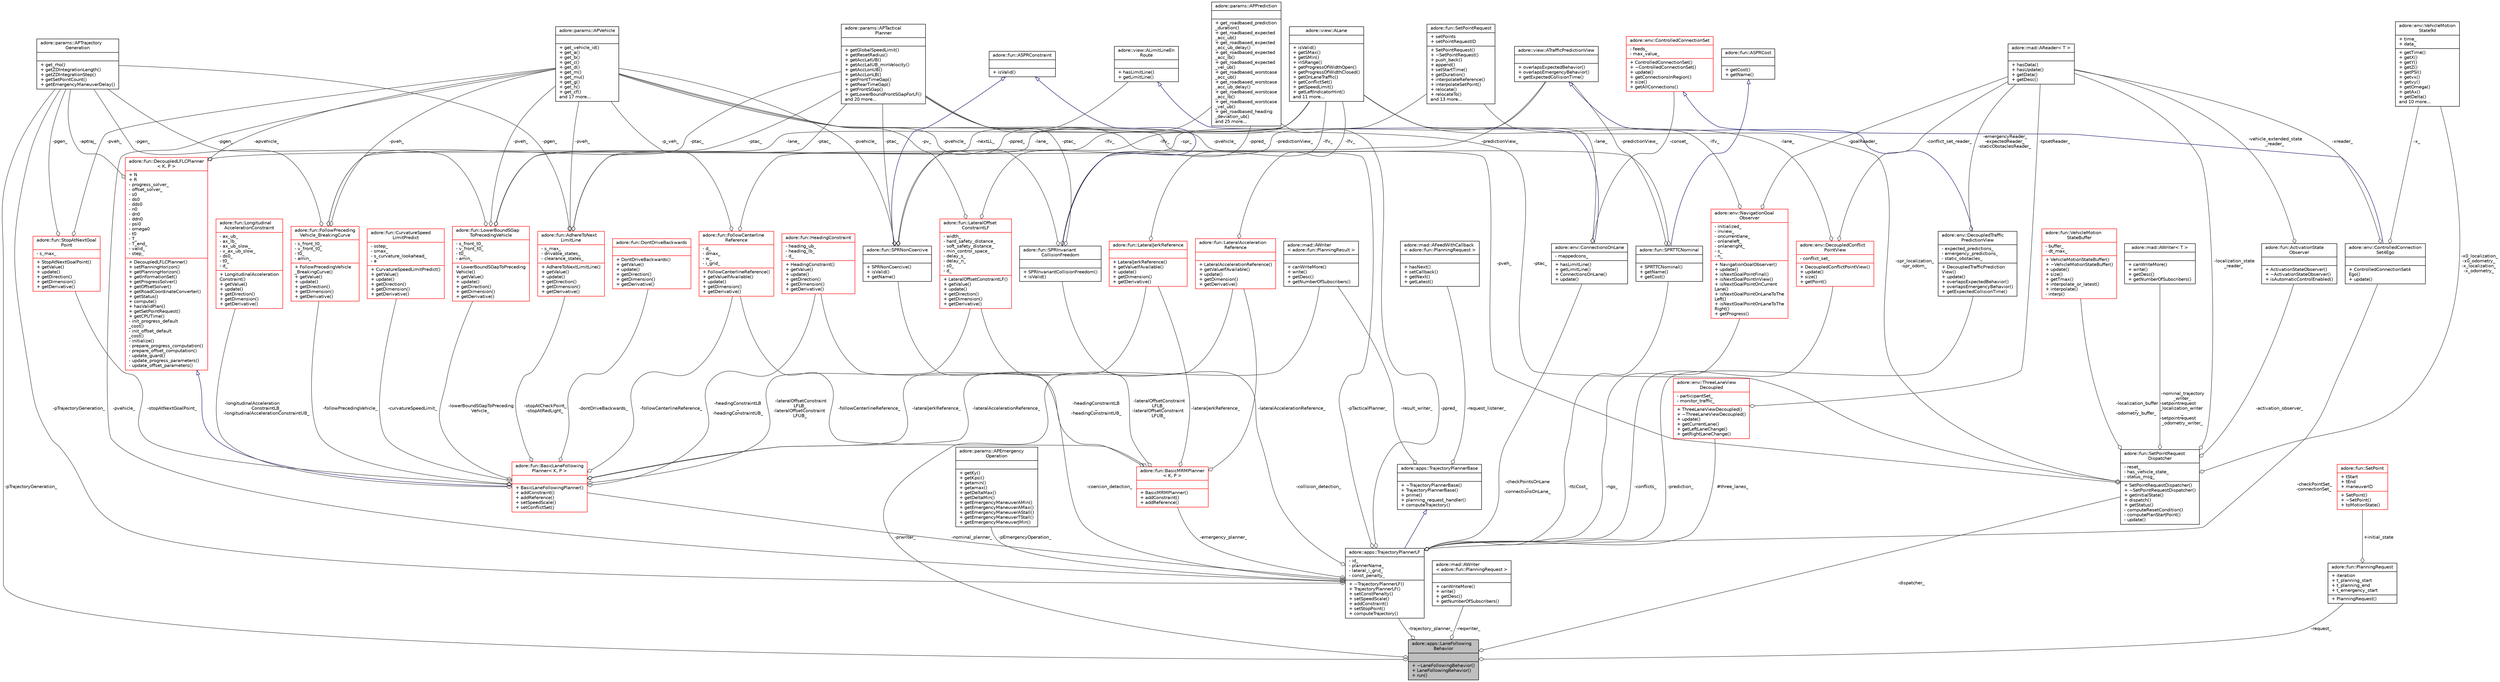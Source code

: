 digraph "adore::apps::LaneFollowingBehavior"
{
 // LATEX_PDF_SIZE
  edge [fontname="Helvetica",fontsize="10",labelfontname="Helvetica",labelfontsize="10"];
  node [fontname="Helvetica",fontsize="10",shape=record];
  Node1 [label="{adore::apps::LaneFollowing\lBehavior\n||+ ~LaneFollowingBehavior()\l+ LaneFollowingBehavior()\l+ run()\l}",height=0.2,width=0.4,color="black", fillcolor="grey75", style="filled", fontcolor="black",tooltip="Decision making and maneuver planning, which realizes lane following only. Basically a wrapper for tr..."];
  Node2 -> Node1 [color="grey25",fontsize="10",style="solid",label=" -pTrajectoryGeneration_" ,arrowhead="odiamond",fontname="Helvetica"];
  Node2 [label="{adore::params::APTrajectory\lGeneration\n||+ get_rho()\l+ getZDIntegrationLength()\l+ getZDIntegrationStep()\l+ getSetPointCount()\l+ getEmergencyManeuverDelay()\l}",height=0.2,width=0.4,color="black", fillcolor="white", style="filled",URL="$classadore_1_1params_1_1APTrajectoryGeneration.html",tooltip="abstract class containing parameters to configure the behaviour of trajectory generation"];
  Node3 -> Node1 [color="grey25",fontsize="10",style="solid",label=" -trajectory_planner_" ,arrowhead="odiamond",fontname="Helvetica"];
  Node3 [label="{adore::apps::TrajectoryPlannerLF\n|- id_\l- plannerName_\l- lateral_i_grid_\l- const_penalty_\l|+ ~TrajectoryPlannerLF()\l+ TrajectoryPlannerLF()\l+ setConstPenalty()\l+ setSpeedScale()\l+ addConstraint()\l+ setStopPoint()\l+ computeTrajectory()\l}",height=0.2,width=0.4,color="black", fillcolor="white", style="filled",URL="$classadore_1_1apps_1_1TrajectoryPlannerLF.html",tooltip="Decoupled trajectory planner, which uses TrajectoryPlannerBase to compute and provide a PlanningResul..."];
  Node4 -> Node3 [dir="back",color="midnightblue",fontsize="10",style="solid",arrowtail="onormal",fontname="Helvetica"];
  Node4 [label="{adore::apps::TrajectoryPlannerBase\n||+ ~TrajectoryPlannerBase()\l+ TrajectoryPlannerBase()\l+ prime()\l+ planning_request_handler()\l+ computeTrajectory()\l}",height=0.2,width=0.4,color="black", fillcolor="white", style="filled",URL="$classadore_1_1apps_1_1TrajectoryPlannerBase.html",tooltip="Base class for different trajectory planners: Handles communication w/ decision making module...."];
  Node5 -> Node4 [color="grey25",fontsize="10",style="solid",label=" -request_listener_" ,arrowhead="odiamond",fontname="Helvetica"];
  Node5 [label="{adore::mad::AFeedWithCallback\l\< adore::fun::PlanningRequest \>\n||+ hasNext()\l+ setCallback()\l+ getNext()\l+ getLatest()\l}",height=0.2,width=0.4,color="black", fillcolor="white", style="filled",URL="$classadore_1_1mad_1_1AFeedWithCallback.html",tooltip=" "];
  Node6 -> Node4 [color="grey25",fontsize="10",style="solid",label=" -result_writer_" ,arrowhead="odiamond",fontname="Helvetica"];
  Node6 [label="{adore::mad::AWriter\l\< adore::fun::PlanningResult \>\n||+ canWriteMore()\l+ write()\l+ getDesc()\l+ getNumberOfSubscribers()\l}",height=0.2,width=0.4,color="black", fillcolor="white", style="filled",URL="$classadore_1_1mad_1_1AWriter.html",tooltip=" "];
  Node7 -> Node3 [color="grey25",fontsize="10",style="solid",label=" -ttcCost_" ,arrowhead="odiamond",fontname="Helvetica"];
  Node7 [label="{adore::fun::SPRTTCNominal\n||+ SPRTTCNominal()\l+ getName()\l+ getCost()\l}",height=0.2,width=0.4,color="black", fillcolor="white", style="filled",URL="$classadore_1_1fun_1_1SPRTTCNominal.html",tooltip=" "];
  Node8 -> Node7 [dir="back",color="midnightblue",fontsize="10",style="solid",arrowtail="onormal",fontname="Helvetica"];
  Node8 [label="{adore::fun::ASPRCost\n||+ getCost()\l+ getName()\l}",height=0.2,width=0.4,color="black", fillcolor="white", style="filled",URL="$classadore_1_1fun_1_1ASPRCost.html",tooltip=" "];
  Node9 -> Node7 [color="grey25",fontsize="10",style="solid",label=" -pvehicle_" ,arrowhead="odiamond",fontname="Helvetica"];
  Node9 [label="{adore::params::APVehicle\n||+ get_vehicle_id()\l+ get_a()\l+ get_b()\l+ get_c()\l+ get_d()\l+ get_m()\l+ get_mu()\l+ get_g()\l+ get_h()\l+ get_cf()\land 17 more...\l}",height=0.2,width=0.4,color="black", fillcolor="white", style="filled",URL="$classadore_1_1params_1_1APVehicle.html",tooltip="abstract class for vehicle configuration related paremeters"];
  Node10 -> Node7 [color="grey25",fontsize="10",style="solid",label=" -predictionView_" ,arrowhead="odiamond",fontname="Helvetica"];
  Node10 [label="{adore::view::ATrafficPredictionView\n||+ overlapsExpectedBehavior()\l+ overlapsEmergencyBehavior()\l+ getExpectedCollisionTime()\l}",height=0.2,width=0.4,color="black", fillcolor="white", style="filled",URL="$classadore_1_1view_1_1ATrafficPredictionView.html",tooltip=" "];
  Node2 -> Node3 [color="grey25",fontsize="10",style="solid",label=" -pTrajectoryGeneration_" ,arrowhead="odiamond",fontname="Helvetica"];
  Node11 -> Node3 [color="grey25",fontsize="10",style="solid",label=" -ppred_" ,arrowhead="odiamond",fontname="Helvetica"];
  Node11 [label="{adore::params::APPrediction\n||+ get_roadbased_prediction\l_duration()\l+ get_roadbased_expected\l_acc_ub()\l+ get_roadbased_expected\l_acc_ub_delay()\l+ get_roadbased_expected\l_acc_lb()\l+ get_roadbased_expected\l_vel_ub()\l+ get_roadbased_worstcase\l_acc_ub()\l+ get_roadbased_worstcase\l_acc_ub_delay()\l+ get_roadbased_worstcase\l_acc_lb()\l+ get_roadbased_worstcase\l_vel_ub()\l+ get_roadbased_heading\l_deviation_ub()\land 25 more...\l}",height=0.2,width=0.4,color="black", fillcolor="white", style="filled",URL="$classadore_1_1params_1_1APPrediction.html",tooltip="parameter interface for parameters related to prediction"];
  Node12 -> Node3 [color="grey25",fontsize="10",style="solid",label=" -collision_detection_" ,arrowhead="odiamond",fontname="Helvetica"];
  Node12 [label="{adore::fun::SPRInvariant\lCollisionFreedom\n||+ SPRInvariantCollisionFreedom()\l+ isValid()\l}",height=0.2,width=0.4,color="black", fillcolor="white", style="filled",URL="$classadore_1_1fun_1_1SPRInvariantCollisionFreedom.html",tooltip=" "];
  Node13 -> Node12 [dir="back",color="midnightblue",fontsize="10",style="solid",arrowtail="onormal",fontname="Helvetica"];
  Node13 [label="{adore::fun::ASPRConstraint\n||+ isValid()\l}",height=0.2,width=0.4,color="black", fillcolor="white", style="filled",URL="$classadore_1_1fun_1_1ASPRConstraint.html",tooltip=" "];
  Node11 -> Node12 [color="grey25",fontsize="10",style="solid",label=" -ppred_" ,arrowhead="odiamond",fontname="Helvetica"];
  Node9 -> Node12 [color="grey25",fontsize="10",style="solid",label=" -pvehicle_" ,arrowhead="odiamond",fontname="Helvetica"];
  Node14 -> Node12 [color="grey25",fontsize="10",style="solid",label=" -ptac_" ,arrowhead="odiamond",fontname="Helvetica"];
  Node14 [label="{adore::params::APTactical\lPlanner\n||+ getGlobalSpeedLimit()\l+ getResetRadius()\l+ getAccLatUB()\l+ getAccLatUB_minVelocity()\l+ getAccLonUB()\l+ getAccLonLB()\l+ getFrontTimeGap()\l+ getRearTimeGap()\l+ getFrontSGap()\l+ getLowerBoundFrontSGapForLF()\land 20 more...\l}",height=0.2,width=0.4,color="black", fillcolor="white", style="filled",URL="$classadore_1_1params_1_1APTacticalPlanner.html",tooltip="abstract classs containing parameters to configure aspects and constraints of the tactical planner"];
  Node10 -> Node12 [color="grey25",fontsize="10",style="solid",label=" -predictionView_" ,arrowhead="odiamond",fontname="Helvetica"];
  Node15 -> Node3 [color="grey25",fontsize="10",style="solid",label=" -pEmergencyOperation_" ,arrowhead="odiamond",fontname="Helvetica"];
  Node15 [label="{adore::params::APEmergency\lOperation\n||+ getKy()\l+ getKpsi()\l+ getamin()\l+ getamax()\l+ getDeltaMax()\l+ getDeltaMin()\l+ getEmergencyManeuverAMin()\l+ getEmergencyManeuverAMax()\l+ getEmergencyManeuverAStall()\l+ getEmergencyManeuverTStall()\l+ getEmergencyManeuverJMin()\l}",height=0.2,width=0.4,color="black", fillcolor="white", style="filled",URL="$classadore_1_1params_1_1APEmergencyOperation.html",tooltip="abstract class containing parameters concerning emergency operation behaviour"];
  Node9 -> Node3 [color="grey25",fontsize="10",style="solid",label=" -pvehicle_" ,arrowhead="odiamond",fontname="Helvetica"];
  Node16 -> Node3 [color="grey25",fontsize="10",style="solid",label=" -checkPointsOnLane\l_\n-connectionsOnLane_" ,arrowhead="odiamond",fontname="Helvetica"];
  Node16 [label="{adore::env::ConnectionsOnLane\n|- mappedcons_\l|+ hasLimitLine()\l+ getLimitLine()\l+ ConnectionsOnLane()\l+ update()\l}",height=0.2,width=0.4,color="black", fillcolor="white", style="filled",URL="$classadore_1_1env_1_1ConnectionsOnLane.html",tooltip=" "];
  Node17 -> Node16 [dir="back",color="midnightblue",fontsize="10",style="solid",arrowtail="onormal",fontname="Helvetica"];
  Node17 [label="{adore::view::ALimitLineEn\lRoute\n||+ hasLimitLine()\l+ getLimitLine()\l}",height=0.2,width=0.4,color="black", fillcolor="white", style="filled",URL="$classadore_1_1view_1_1ALimitLineEnRoute.html",tooltip=" "];
  Node18 -> Node16 [color="grey25",fontsize="10",style="solid",label=" -lane_" ,arrowhead="odiamond",fontname="Helvetica"];
  Node18 [label="{adore::view::ALane\n||+ isValid()\l+ getSMax()\l+ getSMin()\l+ inSRange()\l+ getProgressOfWidthOpen()\l+ getProgressOfWidthClosed()\l+ getOnLaneTraffic()\l+ getConflictSet()\l+ getSpeedLimit()\l+ getLeftIndicatorHint()\land 11 more...\l}",height=0.2,width=0.4,color="black", fillcolor="white", style="filled",URL="$classadore_1_1view_1_1ALane.html",tooltip=" "];
  Node19 -> Node16 [color="grey25",fontsize="10",style="solid",label=" -conset_" ,arrowhead="odiamond",fontname="Helvetica"];
  Node19 [label="{adore::env::ControlledConnectionSet\n|- feeds_\l- max_value_\l|+ ControlledConnectionSet()\l+ ~ControlledConnectionSet()\l+ update()\l+ getConnectionsInRegion()\l+ size()\l+ getAllConnections()\l}",height=0.2,width=0.4,color="red", fillcolor="white", style="filled",URL="$classadore_1_1env_1_1ControlledConnectionSet.html",tooltip=" "];
  Node14 -> Node3 [color="grey25",fontsize="10",style="solid",label=" -pTacticalPlanner_" ,arrowhead="odiamond",fontname="Helvetica"];
  Node23 -> Node3 [color="grey25",fontsize="10",style="solid",label=" -nominal_planner_" ,arrowhead="odiamond",fontname="Helvetica"];
  Node23 [label="{adore::fun::BasicLaneFollowing\lPlanner\< K, P \>\n||+ BasicLaneFollowingPlanner()\l+ addConstraint()\l+ addReference()\l+ setSpeedScale()\l+ setConflictSet()\l}",height=0.2,width=0.4,color="red", fillcolor="white", style="filled",URL="$classadore_1_1fun_1_1BasicLaneFollowingPlanner.html",tooltip=" "];
  Node24 -> Node23 [dir="back",color="midnightblue",fontsize="10",style="solid",arrowtail="onormal",fontname="Helvetica"];
  Node24 [label="{adore::fun::DecoupledLFLCPlanner\l\< K, P \>\n|+ N\l+ R\l- progress_solver_\l- offset_solver_\l- s0\l- ds0\l- dds0\l- n0\l- dn0\l- ddn0\l- psi0\l- omega0\l- t0\l- T_\l- T_end_\l- valid_\l- step_\l|+ DecoupledLFLCPlanner()\l+ setPlanningHorizon()\l+ getPlanningHorizon()\l+ getInformationSet()\l+ getProgressSolver()\l+ getOffsetSolver()\l+ getRoadCoordinateConverter()\l+ getStatus()\l+ compute()\l+ hasValidPlan()\l+ getSetPointRequest()\l+ getCPUTime()\l- init_progress_default\l_cost()\l- init_offset_default\l_cost()\l- initialize()\l- prepare_progress_computation()\l- prepare_offset_computation()\l- update_guard()\l- update_progress_parameters()\l- update_offset_parameters()\l}",height=0.2,width=0.4,color="red", fillcolor="white", style="filled",URL="$classadore_1_1fun_1_1DecoupledLFLCPlanner.html",tooltip=" "];
  Node2 -> Node24 [color="grey25",fontsize="10",style="solid",label=" -aptraj_" ,arrowhead="odiamond",fontname="Helvetica"];
  Node9 -> Node24 [color="grey25",fontsize="10",style="solid",label=" -apvehicle_" ,arrowhead="odiamond",fontname="Helvetica"];
  Node29 -> Node24 [color="grey25",fontsize="10",style="solid",label=" -spr_" ,arrowhead="odiamond",fontname="Helvetica"];
  Node29 [label="{adore::fun::SetPointRequest\n|+ setPoints\l+ setPointRequestID\l|+ SetPointRequest()\l+ ~SetPointRequest()\l+ push_back()\l+ append()\l+ setStartTime()\l+ getDuration()\l+ interpolateReference()\l+ interpolateSetPoint()\l+ relocate()\l+ relocateTo()\land 13 more...\l}",height=0.2,width=0.4,color="black", fillcolor="white", style="filled",URL="$classadore_1_1fun_1_1SetPointRequest.html",tooltip=" "];
  Node34 -> Node23 [color="grey25",fontsize="10",style="solid",label=" -headingConstraintLB\l_\n-headingConstraintUB_" ,arrowhead="odiamond",fontname="Helvetica"];
  Node34 [label="{adore::fun::HeadingConstraint\n|- heading_ub_\l- heading_lb_\l- d_\l|+ HeadingConstraint()\l+ getValue()\l+ update()\l+ getDirection()\l+ getDimension()\l+ getDerivative()\l}",height=0.2,width=0.4,color="red", fillcolor="white", style="filled",URL="$classadore_1_1fun_1_1HeadingConstraint.html",tooltip=" "];
  Node36 -> Node23 [color="grey25",fontsize="10",style="solid",label=" -followCenterlineReference_" ,arrowhead="odiamond",fontname="Helvetica"];
  Node36 [label="{adore::fun::FollowCenterline\lReference\n|- d_\l- dmax_\l- w_\l- i_grid_\l|+ FollowCenterlineReference()\l+ getValueIfAvailable()\l+ update()\l+ getDimension()\l+ getDerivative()\l}",height=0.2,width=0.4,color="red", fillcolor="white", style="filled",URL="$classadore_1_1fun_1_1FollowCenterlineReference.html",tooltip=" "];
  Node9 -> Node36 [color="grey25",fontsize="10",style="solid",label=" -p_veh_" ,arrowhead="odiamond",fontname="Helvetica"];
  Node18 -> Node36 [color="grey25",fontsize="10",style="solid",label=" -lfv_" ,arrowhead="odiamond",fontname="Helvetica"];
  Node38 -> Node23 [color="grey25",fontsize="10",style="solid",label=" -curvatureSpeedLimit_" ,arrowhead="odiamond",fontname="Helvetica"];
  Node38 [label="{adore::fun::CurvatureSpeed\lLimitPredict\n|- sstep_\l- smax_\l- s_curvature_lookahead_\l- a\l|+ CurvatureSpeedLimitPredict()\l+ getValue()\l+ update()\l+ getDirection()\l+ getDimension()\l+ getDerivative()\l}",height=0.2,width=0.4,color="red", fillcolor="white", style="filled",URL="$classadore_1_1fun_1_1CurvatureSpeedLimitPredict.html",tooltip=" "];
  Node40 -> Node23 [color="grey25",fontsize="10",style="solid",label=" -lowerBoundSGapToPreceding\lVehicle_" ,arrowhead="odiamond",fontname="Helvetica"];
  Node40 [label="{adore::fun::LowerBoundSGap\lToPrecedingVehicle\n|- s_front_t0_\l- v_front_t0_\l- t0_\l- amin_\l|+ LowerBoundSGapToPreceding\lVehicle()\l+ getValue()\l+ update()\l+ getDirection()\l+ getDimension()\l+ getDerivative()\l}",height=0.2,width=0.4,color="red", fillcolor="white", style="filled",URL="$classadore_1_1fun_1_1LowerBoundSGapToPrecedingVehicle.html",tooltip=" "];
  Node2 -> Node40 [color="grey25",fontsize="10",style="solid",label=" -pgen_" ,arrowhead="odiamond",fontname="Helvetica"];
  Node9 -> Node40 [color="grey25",fontsize="10",style="solid",label=" -pveh_" ,arrowhead="odiamond",fontname="Helvetica"];
  Node18 -> Node40 [color="grey25",fontsize="10",style="solid",label=" -lane_" ,arrowhead="odiamond",fontname="Helvetica"];
  Node14 -> Node40 [color="grey25",fontsize="10",style="solid",label=" -ptac_" ,arrowhead="odiamond",fontname="Helvetica"];
  Node41 -> Node23 [color="grey25",fontsize="10",style="solid",label=" -dontDriveBackwards_" ,arrowhead="odiamond",fontname="Helvetica"];
  Node41 [label="{adore::fun::DontDriveBackwards\n||+ DontDriveBackwards()\l+ getValue()\l+ update()\l+ getDirection()\l+ getDimension()\l+ getDerivative()\l}",height=0.2,width=0.4,color="red", fillcolor="white", style="filled",URL="$classadore_1_1fun_1_1DontDriveBackwards.html",tooltip=" "];
  Node42 -> Node23 [color="grey25",fontsize="10",style="solid",label=" -lateralOffsetConstraint\lLFLB_\n-lateralOffsetConstraint\lLFUB_" ,arrowhead="odiamond",fontname="Helvetica"];
  Node42 [label="{adore::fun::LateralOffset\lConstraintLF\n|- width_\l- hard_safety_distance_\l- soft_safety_distance_\l- min_control_space_\l- delay_s_\l- delay_n_\l- s0_\l- d_\l|+ LateralOffsetConstraintLF()\l+ getValue()\l+ update()\l+ getDirection()\l+ getDimension()\l+ getDerivative()\l}",height=0.2,width=0.4,color="red", fillcolor="white", style="filled",URL="$classadore_1_1fun_1_1LateralOffsetConstraintLF.html",tooltip=" "];
  Node9 -> Node42 [color="grey25",fontsize="10",style="solid",label=" -pv_" ,arrowhead="odiamond",fontname="Helvetica"];
  Node18 -> Node42 [color="grey25",fontsize="10",style="solid",label=" -lfv_" ,arrowhead="odiamond",fontname="Helvetica"];
  Node43 -> Node23 [color="grey25",fontsize="10",style="solid",label=" -lateralJerkReference_" ,arrowhead="odiamond",fontname="Helvetica"];
  Node43 [label="{adore::fun::LateralJerkReference\n||+ LateralJerkReference()\l+ getValueIfAvailable()\l+ update()\l+ getDimension()\l+ getDerivative()\l}",height=0.2,width=0.4,color="red", fillcolor="white", style="filled",URL="$classadore_1_1fun_1_1LateralJerkReference.html",tooltip=" "];
  Node18 -> Node43 [color="grey25",fontsize="10",style="solid",label=" -lfv_" ,arrowhead="odiamond",fontname="Helvetica"];
  Node44 -> Node23 [color="grey25",fontsize="10",style="solid",label=" -stopAtNextGoalPoint_" ,arrowhead="odiamond",fontname="Helvetica"];
  Node44 [label="{adore::fun::StopAtNextGoal\lPoint\n|- s_max_\l|+ StopAtNextGoalPoint()\l+ getValue()\l+ update()\l+ getDirection()\l+ getDimension()\l+ getDerivative()\l}",height=0.2,width=0.4,color="red", fillcolor="white", style="filled",URL="$classadore_1_1fun_1_1StopAtNextGoalPoint.html",tooltip=" "];
  Node2 -> Node44 [color="grey25",fontsize="10",style="solid",label=" -pgen_" ,arrowhead="odiamond",fontname="Helvetica"];
  Node9 -> Node44 [color="grey25",fontsize="10",style="solid",label=" -pveh_" ,arrowhead="odiamond",fontname="Helvetica"];
  Node46 -> Node23 [color="grey25",fontsize="10",style="solid",label=" -lateralAccelerationReference_" ,arrowhead="odiamond",fontname="Helvetica"];
  Node46 [label="{adore::fun::LateralAcceleration\lReference\n||+ LateralAccelerationReference()\l+ getValueIfAvailable()\l+ update()\l+ getDimension()\l+ getDerivative()\l}",height=0.2,width=0.4,color="red", fillcolor="white", style="filled",URL="$classadore_1_1fun_1_1LateralAccelerationReference.html",tooltip=" "];
  Node18 -> Node46 [color="grey25",fontsize="10",style="solid",label=" -lfv_" ,arrowhead="odiamond",fontname="Helvetica"];
  Node47 -> Node23 [color="grey25",fontsize="10",style="solid",label=" -longitudinalAcceleration\lConstraintLB_\n-longitudinalAccelerationConstraintUB_" ,arrowhead="odiamond",fontname="Helvetica"];
  Node47 [label="{adore::fun::Longitudinal\lAccelerationConstraint\n|- ax_ub_\l- ax_lb_\l- ax_ub_slow_\l- v_ax_ub_slow_\l- ds0_\l- t0_\l- d_\l|+ LongitudinalAcceleration\lConstraint()\l+ getValue()\l+ update()\l+ getDirection()\l+ getDimension()\l+ getDerivative()\l}",height=0.2,width=0.4,color="red", fillcolor="white", style="filled",URL="$classadore_1_1fun_1_1LongitudinalAccelerationConstraint.html",tooltip=" "];
  Node48 -> Node23 [color="grey25",fontsize="10",style="solid",label=" -stopAtCheckPoint_\n-stopAtRedLight_" ,arrowhead="odiamond",fontname="Helvetica"];
  Node48 [label="{adore::fun::AdhereToNext\lLimitLine\n|- s_max_\l- drivable_states_\l- clearance_states_\l|+ AdhereToNextLimitLine()\l+ getValue()\l+ update()\l+ getDirection()\l+ getDimension()\l+ getDerivative()\l}",height=0.2,width=0.4,color="red", fillcolor="white", style="filled",URL="$classadore_1_1fun_1_1AdhereToNextLimitLine.html",tooltip=" "];
  Node2 -> Node48 [color="grey25",fontsize="10",style="solid",label=" -pgen_" ,arrowhead="odiamond",fontname="Helvetica"];
  Node9 -> Node48 [color="grey25",fontsize="10",style="solid",label=" -pveh_" ,arrowhead="odiamond",fontname="Helvetica"];
  Node14 -> Node48 [color="grey25",fontsize="10",style="solid",label=" -ptac_" ,arrowhead="odiamond",fontname="Helvetica"];
  Node17 -> Node48 [color="grey25",fontsize="10",style="solid",label=" -nextLL_" ,arrowhead="odiamond",fontname="Helvetica"];
  Node49 -> Node23 [color="grey25",fontsize="10",style="solid",label=" -followPrecedingVehicle_" ,arrowhead="odiamond",fontname="Helvetica"];
  Node49 [label="{adore::fun::FollowPreceding\lVehicle_BreakingCurve\n|- s_front_t0_\l- v_front_t0_\l- t0_\l- amin_\l|+ FollowPrecedingVehicle\l_BreakingCurve()\l+ getValue()\l+ update()\l+ getDirection()\l+ getDimension()\l+ getDerivative()\l}",height=0.2,width=0.4,color="red", fillcolor="white", style="filled",URL="$classadore_1_1fun_1_1FollowPrecedingVehicle__BreakingCurve.html",tooltip=" "];
  Node2 -> Node49 [color="grey25",fontsize="10",style="solid",label=" -pgen_" ,arrowhead="odiamond",fontname="Helvetica"];
  Node9 -> Node49 [color="grey25",fontsize="10",style="solid",label=" -pveh_" ,arrowhead="odiamond",fontname="Helvetica"];
  Node18 -> Node49 [color="grey25",fontsize="10",style="solid",label=" -lane_" ,arrowhead="odiamond",fontname="Helvetica"];
  Node14 -> Node49 [color="grey25",fontsize="10",style="solid",label=" -ptac_" ,arrowhead="odiamond",fontname="Helvetica"];
  Node59 -> Node3 [color="grey25",fontsize="10",style="solid",label=" -prediction_" ,arrowhead="odiamond",fontname="Helvetica"];
  Node59 [label="{adore::env::DecoupledTraffic\lPredictionView\n|- expected_predictions_\l- emergency_predictions_\l- static_obstacles_\l|+ DecoupledTrafficPrediction\lView()\l+ update()\l+ overlapsExpectedBehavior()\l+ overlapsEmergencyBehavior()\l+ getExpectedCollisionTime()\l}",height=0.2,width=0.4,color="black", fillcolor="white", style="filled",URL="$classadore_1_1env_1_1DecoupledTrafficPredictionView.html",tooltip=" "];
  Node10 -> Node59 [dir="back",color="midnightblue",fontsize="10",style="solid",arrowtail="onormal",fontname="Helvetica"];
  Node60 -> Node59 [color="grey25",fontsize="10",style="solid",label=" -emergencyReader_\n-expectedReader_\n-staticObstaclesReader_" ,arrowhead="odiamond",fontname="Helvetica"];
  Node60 [label="{adore::mad::AReader\< T \>\n||+ hasData()\l+ hasUpdate()\l+ getData()\l+ getDesc()\l}",height=0.2,width=0.4,color="black", fillcolor="white", style="filled",URL="$classadore_1_1mad_1_1AReader.html",tooltip=" "];
  Node61 -> Node3 [color="grey25",fontsize="10",style="solid",label=" -ngo_" ,arrowhead="odiamond",fontname="Helvetica"];
  Node61 [label="{adore::env::NavigationGoal\lObserver\n|- initialized_\l- inview_\l- oncurrentlane_\l- onlaneleft_\l- onlaneright_\l- s_\l- n_\l|+ NavigationGoalObserver()\l+ update()\l+ isNextGoalPointFinal()\l+ isNextGoalPointInView()\l+ isNextGoalPointOnCurrent\lLane()\l+ isNextGoalPointOnLaneToThe\lLeft()\l+ isNextGoalPointOnLaneToThe\lRight()\l+ getProgress()\l}",height=0.2,width=0.4,color="red", fillcolor="white", style="filled",URL="$classadore_1_1env_1_1NavigationGoalObserver.html",tooltip=" "];
  Node60 -> Node61 [color="grey25",fontsize="10",style="solid",label=" -goalReader_" ,arrowhead="odiamond",fontname="Helvetica"];
  Node18 -> Node61 [color="grey25",fontsize="10",style="solid",label=" -lfv_" ,arrowhead="odiamond",fontname="Helvetica"];
  Node66 -> Node3 [color="grey25",fontsize="10",style="solid",label=" -conflicts_" ,arrowhead="odiamond",fontname="Helvetica"];
  Node66 [label="{adore::env::DecoupledConflict\lPointView\n|- conflict_set_\l|+ DecoupledConflictPointView()\l+ update()\l+ size()\l+ getPoint()\l}",height=0.2,width=0.4,color="red", fillcolor="white", style="filled",URL="$classadore_1_1env_1_1DecoupledConflictPointView.html",tooltip=" "];
  Node60 -> Node66 [color="grey25",fontsize="10",style="solid",label=" -conflict_set_reader_" ,arrowhead="odiamond",fontname="Helvetica"];
  Node18 -> Node66 [color="grey25",fontsize="10",style="solid",label=" -lane_" ,arrowhead="odiamond",fontname="Helvetica"];
  Node67 -> Node3 [color="grey25",fontsize="10",style="solid",label=" -coercion_detection_" ,arrowhead="odiamond",fontname="Helvetica"];
  Node67 [label="{adore::fun::SPRNonCoercive\n||+ SPRNonCoercive()\l+ isValid()\l+ getName()\l}",height=0.2,width=0.4,color="black", fillcolor="white", style="filled",URL="$classadore_1_1fun_1_1SPRNonCoercive.html",tooltip=" "];
  Node13 -> Node67 [dir="back",color="midnightblue",fontsize="10",style="solid",arrowtail="onormal",fontname="Helvetica"];
  Node11 -> Node67 [color="grey25",fontsize="10",style="solid",label=" -ppred_" ,arrowhead="odiamond",fontname="Helvetica"];
  Node9 -> Node67 [color="grey25",fontsize="10",style="solid",label=" -pvehicle_" ,arrowhead="odiamond",fontname="Helvetica"];
  Node14 -> Node67 [color="grey25",fontsize="10",style="solid",label=" -ptac_" ,arrowhead="odiamond",fontname="Helvetica"];
  Node10 -> Node67 [color="grey25",fontsize="10",style="solid",label=" -predictionView_" ,arrowhead="odiamond",fontname="Helvetica"];
  Node68 -> Node3 [color="grey25",fontsize="10",style="solid",label=" -checkPointSet_\n-connectionSet_" ,arrowhead="odiamond",fontname="Helvetica"];
  Node68 [label="{adore::env::ControlledConnection\lSet4Ego\n||+ ControlledConnectionSet4\lEgo()\l+ update()\l}",height=0.2,width=0.4,color="black", fillcolor="white", style="filled",URL="$classadore_1_1env_1_1ControlledConnectionSet4Ego.html",tooltip="Specialization of ControlledConnectionSet: Filters connections in range of ego."];
  Node19 -> Node68 [dir="back",color="midnightblue",fontsize="10",style="solid",arrowtail="onormal",fontname="Helvetica"];
  Node60 -> Node68 [color="grey25",fontsize="10",style="solid",label=" -xreader_" ,arrowhead="odiamond",fontname="Helvetica"];
  Node69 -> Node68 [color="grey25",fontsize="10",style="solid",label=" -x_" ,arrowhead="odiamond",fontname="Helvetica"];
  Node69 [label="{adore::env::VehicleMotion\lState9d\n|+ time_\l+ data_\l|+ getTime()\l+ getX()\l+ getY()\l+ getZ()\l+ getPSI()\l+ getvx()\l+ getvy()\l+ getOmega()\l+ getAx()\l+ getDelta()\land 10 more...\l}",height=0.2,width=0.4,color="black", fillcolor="white", style="filled",URL="$structadore_1_1env_1_1VehicleMotionState9d.html",tooltip="This struct holds the motion state of the vehicle in 9d."];
  Node70 -> Node3 [color="grey25",fontsize="10",style="solid",label=" #three_lanes_" ,arrowhead="odiamond",fontname="Helvetica"];
  Node70 [label="{adore::env::ThreeLaneView\lDecoupled\n|- participantSet_\l- monitor_traffic_\l|+ ThreeLaneViewDecoupled()\l+ ~ThreeLaneViewDecoupled()\l+ update()\l+ getCurrentLane()\l+ getLeftLaneChange()\l+ getRightLaneChange()\l}",height=0.2,width=0.4,color="red", fillcolor="white", style="filled",URL="$classadore_1_1env_1_1ThreeLaneViewDecoupled.html",tooltip=" "];
  Node60 -> Node70 [color="grey25",fontsize="10",style="solid",label=" -tpsetReader_" ,arrowhead="odiamond",fontname="Helvetica"];
  Node89 -> Node3 [color="grey25",fontsize="10",style="solid",label=" -emergency_planner_" ,arrowhead="odiamond",fontname="Helvetica"];
  Node89 [label="{adore::fun::BasicMRMPlanner\l\< K, P \>\n||+ BasicMRMPlanner()\l+ addConstraint()\l+ addReference()\l}",height=0.2,width=0.4,color="red", fillcolor="white", style="filled",URL="$classadore_1_1fun_1_1BasicMRMPlanner.html",tooltip="Plans minimum risk maneuvers on given lane. K number of control points for planning...."];
  Node34 -> Node89 [color="grey25",fontsize="10",style="solid",label=" -headingConstraintLB\l_\n-headingConstraintUB_" ,arrowhead="odiamond",fontname="Helvetica"];
  Node36 -> Node89 [color="grey25",fontsize="10",style="solid",label=" -followCenterlineReference_" ,arrowhead="odiamond",fontname="Helvetica"];
  Node42 -> Node89 [color="grey25",fontsize="10",style="solid",label=" -lateralOffsetConstraint\lLFLB_\n-lateralOffsetConstraint\lLFUB_" ,arrowhead="odiamond",fontname="Helvetica"];
  Node43 -> Node89 [color="grey25",fontsize="10",style="solid",label=" -lateralJerkReference_" ,arrowhead="odiamond",fontname="Helvetica"];
  Node46 -> Node89 [color="grey25",fontsize="10",style="solid",label=" -lateralAccelerationReference_" ,arrowhead="odiamond",fontname="Helvetica"];
  Node93 -> Node1 [color="grey25",fontsize="10",style="solid",label=" -reqwriter_" ,arrowhead="odiamond",fontname="Helvetica"];
  Node93 [label="{adore::mad::AWriter\l\< adore::fun::PlanningRequest \>\n||+ canWriteMore()\l+ write()\l+ getDesc()\l+ getNumberOfSubscribers()\l}",height=0.2,width=0.4,color="black", fillcolor="white", style="filled",URL="$classadore_1_1mad_1_1AWriter.html",tooltip=" "];
  Node6 -> Node1 [color="grey25",fontsize="10",style="solid",label=" -prwriter_" ,arrowhead="odiamond",fontname="Helvetica"];
  Node94 -> Node1 [color="grey25",fontsize="10",style="solid",label=" -dispatcher_" ,arrowhead="odiamond",fontname="Helvetica"];
  Node94 [label="{adore::fun::SetPointRequest\lDispatcher\n|- reset_\l- has_vehicle_state_\l- status_msg_\l|+ SetPointRequestDispatcher()\l+ ~SetPointRequestDispatcher()\l+ getInitialState()\l+ dispatch()\l+ getStatus()\l- computeResetCondition()\l- computePlanStartPoint()\l- update()\l}",height=0.2,width=0.4,color="black", fillcolor="white", style="filled",URL="$classadore_1_1fun_1_1SetPointRequestDispatcher.html",tooltip="class helps to dispatch SetPointRequest to controller SetPointRequestDispatcher handles selection of ..."];
  Node60 -> Node94 [color="grey25",fontsize="10",style="solid",label=" -localization_state\l_reader_" ,arrowhead="odiamond",fontname="Helvetica"];
  Node69 -> Node94 [color="grey25",fontsize="10",style="solid",label=" -x0_localization_\n-x0_odometry_\n-x_localization_\n-x_odometry_" ,arrowhead="odiamond",fontname="Helvetica"];
  Node95 -> Node94 [color="grey25",fontsize="10",style="solid",label=" -localization_buffer\l_\n-odometry_buffer_" ,arrowhead="odiamond",fontname="Helvetica"];
  Node95 [label="{adore::fun::VehicleMotion\lStateBuffer\n|- buffer_\l- dt_max_\l|+ VehicleMotionStateBuffer()\l+ ~VehicleMotionStateBuffer()\l+ update()\l+ size()\l+ getTmax()\l+ interpolate_or_latest()\l+ interpolate()\l- interp()\l}",height=0.2,width=0.4,color="red", fillcolor="white", style="filled",URL="$classadore_1_1fun_1_1VehicleMotionStateBuffer.html",tooltip="Buffers and interpolates vehicle positions."];
  Node9 -> Node94 [color="grey25",fontsize="10",style="solid",label=" -pveh_" ,arrowhead="odiamond",fontname="Helvetica"];
  Node96 -> Node94 [color="grey25",fontsize="10",style="solid",label=" -nominal_trajectory\l_writer_\n-setpointrequest\l_localization_writer\l_\n-setpointrequest\l_odometry_writer_" ,arrowhead="odiamond",fontname="Helvetica"];
  Node96 [label="{adore::mad::AWriter\< T \>\n||+ canWriteMore()\l+ write()\l+ getDesc()\l+ getNumberOfSubscribers()\l}",height=0.2,width=0.4,color="black", fillcolor="white", style="filled",URL="$classadore_1_1mad_1_1AWriter.html",tooltip=" "];
  Node14 -> Node94 [color="grey25",fontsize="10",style="solid",label=" -ptac_" ,arrowhead="odiamond",fontname="Helvetica"];
  Node29 -> Node94 [color="grey25",fontsize="10",style="solid",label=" -spr_localization_\n-spr_odom_" ,arrowhead="odiamond",fontname="Helvetica"];
  Node97 -> Node94 [color="grey25",fontsize="10",style="solid",label=" -activation_observer_" ,arrowhead="odiamond",fontname="Helvetica"];
  Node97 [label="{adore::fun::ActivationState\lObserver\n||+ ActivationStateObserver()\l+ ~ActivationStateObserver()\l+ isAutomaticControlEnabled()\l}",height=0.2,width=0.4,color="black", fillcolor="white", style="filled",URL="$classadore_1_1fun_1_1ActivationStateObserver.html",tooltip=" "];
  Node60 -> Node97 [color="grey25",fontsize="10",style="solid",label=" -vehicle_extended_state\l_reader_" ,arrowhead="odiamond",fontname="Helvetica"];
  Node98 -> Node1 [color="grey25",fontsize="10",style="solid",label=" -request_" ,arrowhead="odiamond",fontname="Helvetica"];
  Node98 [label="{adore::fun::PlanningRequest\n|+ iteration\l+ t_planning_start\l+ t_planning_end\l+ t_emergency_start\l|+ PlanningRequest()\l}",height=0.2,width=0.4,color="black", fillcolor="white", style="filled",URL="$structadore_1_1fun_1_1PlanningRequest.html",tooltip=" "];
  Node99 -> Node98 [color="grey25",fontsize="10",style="solid",label=" +initial_state" ,arrowhead="odiamond",fontname="Helvetica"];
  Node99 [label="{adore::fun::SetPoint\n|+ tStart\l+ tEnd\l+ maneuverID\l|+ SetPoint()\l+ ~SetPoint()\l+ toMotionState()\l}",height=0.2,width=0.4,color="red", fillcolor="white", style="filled",URL="$classadore_1_1fun_1_1SetPoint.html",tooltip=" "];
}
